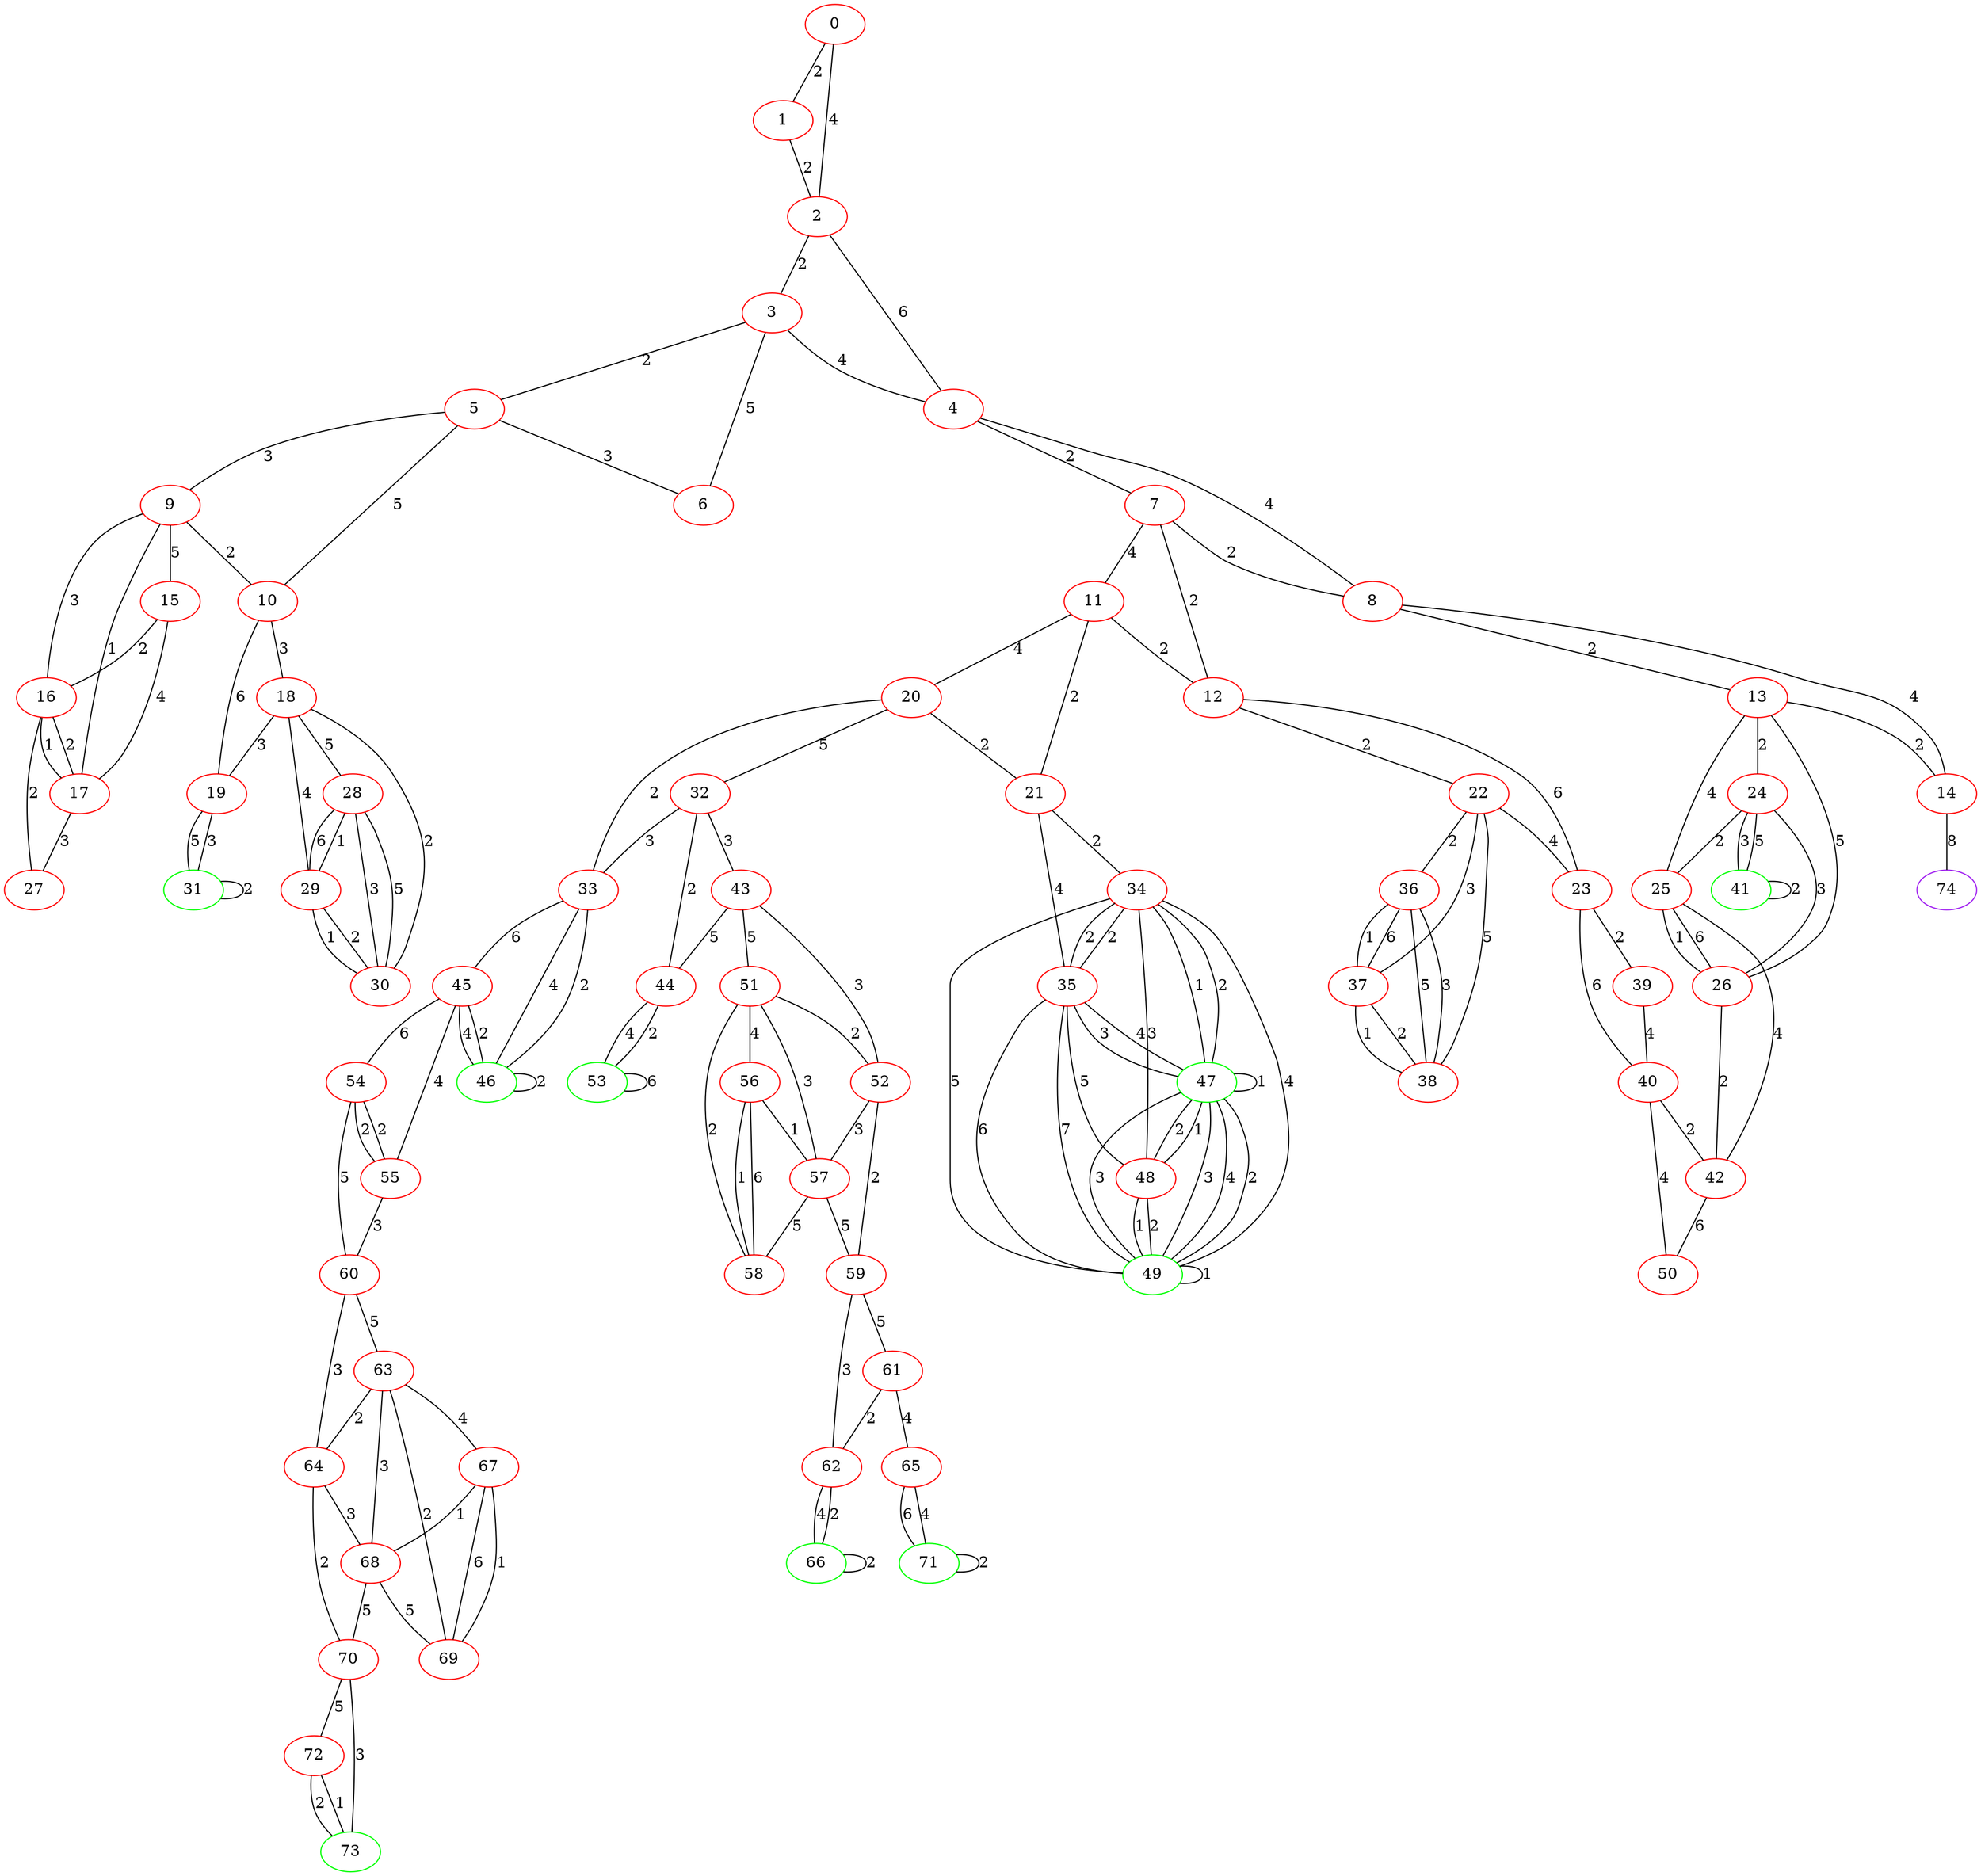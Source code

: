 graph "" {
0 [color=red, weight=1];
1 [color=red, weight=1];
2 [color=red, weight=1];
3 [color=red, weight=1];
4 [color=red, weight=1];
5 [color=red, weight=1];
6 [color=red, weight=1];
7 [color=red, weight=1];
8 [color=red, weight=1];
9 [color=red, weight=1];
10 [color=red, weight=1];
11 [color=red, weight=1];
12 [color=red, weight=1];
13 [color=red, weight=1];
14 [color=red, weight=1];
15 [color=red, weight=1];
16 [color=red, weight=1];
17 [color=red, weight=1];
18 [color=red, weight=1];
19 [color=red, weight=1];
20 [color=red, weight=1];
21 [color=red, weight=1];
22 [color=red, weight=1];
23 [color=red, weight=1];
24 [color=red, weight=1];
25 [color=red, weight=1];
26 [color=red, weight=1];
27 [color=red, weight=1];
28 [color=red, weight=1];
29 [color=red, weight=1];
30 [color=red, weight=1];
31 [color=green, weight=2];
32 [color=red, weight=1];
33 [color=red, weight=1];
34 [color=red, weight=1];
35 [color=red, weight=1];
36 [color=red, weight=1];
37 [color=red, weight=1];
38 [color=red, weight=1];
39 [color=red, weight=1];
40 [color=red, weight=1];
41 [color=green, weight=2];
42 [color=red, weight=1];
43 [color=red, weight=1];
44 [color=red, weight=1];
45 [color=red, weight=1];
46 [color=green, weight=2];
47 [color=green, weight=2];
48 [color=red, weight=1];
49 [color=green, weight=2];
50 [color=red, weight=1];
51 [color=red, weight=1];
52 [color=red, weight=1];
53 [color=green, weight=2];
54 [color=red, weight=1];
55 [color=red, weight=1];
56 [color=red, weight=1];
57 [color=red, weight=1];
58 [color=red, weight=1];
59 [color=red, weight=1];
60 [color=red, weight=1];
61 [color=red, weight=1];
62 [color=red, weight=1];
63 [color=red, weight=1];
64 [color=red, weight=1];
65 [color=red, weight=1];
66 [color=green, weight=2];
67 [color=red, weight=1];
68 [color=red, weight=1];
69 [color=red, weight=1];
70 [color=red, weight=1];
71 [color=green, weight=2];
72 [color=red, weight=1];
73 [color=green, weight=2];
74 [color=purple, weight=4];
0 -- 1  [key=0, label=2];
0 -- 2  [key=0, label=4];
1 -- 2  [key=0, label=2];
2 -- 3  [key=0, label=2];
2 -- 4  [key=0, label=6];
3 -- 4  [key=0, label=4];
3 -- 5  [key=0, label=2];
3 -- 6  [key=0, label=5];
4 -- 8  [key=0, label=4];
4 -- 7  [key=0, label=2];
5 -- 9  [key=0, label=3];
5 -- 10  [key=0, label=5];
5 -- 6  [key=0, label=3];
7 -- 8  [key=0, label=2];
7 -- 11  [key=0, label=4];
7 -- 12  [key=0, label=2];
8 -- 13  [key=0, label=2];
8 -- 14  [key=0, label=4];
9 -- 16  [key=0, label=3];
9 -- 17  [key=0, label=1];
9 -- 10  [key=0, label=2];
9 -- 15  [key=0, label=5];
10 -- 18  [key=0, label=3];
10 -- 19  [key=0, label=6];
11 -- 12  [key=0, label=2];
11 -- 20  [key=0, label=4];
11 -- 21  [key=0, label=2];
12 -- 22  [key=0, label=2];
12 -- 23  [key=0, label=6];
13 -- 24  [key=0, label=2];
13 -- 25  [key=0, label=4];
13 -- 26  [key=0, label=5];
13 -- 14  [key=0, label=2];
14 -- 74  [key=0, label=8];
15 -- 16  [key=0, label=2];
15 -- 17  [key=0, label=4];
16 -- 17  [key=0, label=1];
16 -- 17  [key=1, label=2];
16 -- 27  [key=0, label=2];
17 -- 27  [key=0, label=3];
18 -- 19  [key=0, label=3];
18 -- 28  [key=0, label=5];
18 -- 29  [key=0, label=4];
18 -- 30  [key=0, label=2];
19 -- 31  [key=0, label=3];
19 -- 31  [key=1, label=5];
20 -- 32  [key=0, label=5];
20 -- 33  [key=0, label=2];
20 -- 21  [key=0, label=2];
21 -- 35  [key=0, label=4];
21 -- 34  [key=0, label=2];
22 -- 36  [key=0, label=2];
22 -- 37  [key=0, label=3];
22 -- 38  [key=0, label=5];
22 -- 23  [key=0, label=4];
23 -- 40  [key=0, label=6];
23 -- 39  [key=0, label=2];
24 -- 41  [key=0, label=5];
24 -- 41  [key=1, label=3];
24 -- 26  [key=0, label=3];
24 -- 25  [key=0, label=2];
25 -- 26  [key=0, label=1];
25 -- 26  [key=1, label=6];
25 -- 42  [key=0, label=4];
26 -- 42  [key=0, label=2];
28 -- 29  [key=0, label=1];
28 -- 29  [key=1, label=6];
28 -- 30  [key=0, label=3];
28 -- 30  [key=1, label=5];
29 -- 30  [key=0, label=2];
29 -- 30  [key=1, label=1];
31 -- 31  [key=0, label=2];
32 -- 33  [key=0, label=3];
32 -- 43  [key=0, label=3];
32 -- 44  [key=0, label=2];
33 -- 45  [key=0, label=6];
33 -- 46  [key=0, label=4];
33 -- 46  [key=1, label=2];
34 -- 48  [key=0, label=3];
34 -- 49  [key=0, label=4];
34 -- 49  [key=1, label=5];
34 -- 35  [key=0, label=2];
34 -- 35  [key=1, label=2];
34 -- 47  [key=0, label=1];
34 -- 47  [key=1, label=2];
35 -- 48  [key=0, label=5];
35 -- 49  [key=0, label=6];
35 -- 49  [key=1, label=7];
35 -- 47  [key=0, label=3];
35 -- 47  [key=1, label=4];
36 -- 37  [key=0, label=6];
36 -- 37  [key=1, label=1];
36 -- 38  [key=0, label=5];
36 -- 38  [key=1, label=3];
37 -- 38  [key=0, label=1];
37 -- 38  [key=1, label=2];
39 -- 40  [key=0, label=4];
40 -- 42  [key=0, label=2];
40 -- 50  [key=0, label=4];
41 -- 41  [key=0, label=2];
42 -- 50  [key=0, label=6];
43 -- 52  [key=0, label=3];
43 -- 51  [key=0, label=5];
43 -- 44  [key=0, label=5];
44 -- 53  [key=0, label=2];
44 -- 53  [key=1, label=4];
45 -- 54  [key=0, label=6];
45 -- 46  [key=0, label=2];
45 -- 46  [key=1, label=4];
45 -- 55  [key=0, label=4];
46 -- 46  [key=0, label=2];
47 -- 48  [key=0, label=2];
47 -- 48  [key=1, label=1];
47 -- 49  [key=0, label=3];
47 -- 49  [key=1, label=4];
47 -- 49  [key=2, label=2];
47 -- 49  [key=3, label=3];
47 -- 47  [key=0, label=1];
48 -- 49  [key=0, label=1];
48 -- 49  [key=1, label=2];
49 -- 49  [key=0, label=1];
51 -- 56  [key=0, label=4];
51 -- 57  [key=0, label=3];
51 -- 58  [key=0, label=2];
51 -- 52  [key=0, label=2];
52 -- 57  [key=0, label=3];
52 -- 59  [key=0, label=2];
53 -- 53  [key=0, label=6];
54 -- 60  [key=0, label=5];
54 -- 55  [key=0, label=2];
54 -- 55  [key=1, label=2];
55 -- 60  [key=0, label=3];
56 -- 57  [key=0, label=1];
56 -- 58  [key=0, label=6];
56 -- 58  [key=1, label=1];
57 -- 59  [key=0, label=5];
57 -- 58  [key=0, label=5];
59 -- 61  [key=0, label=5];
59 -- 62  [key=0, label=3];
60 -- 64  [key=0, label=3];
60 -- 63  [key=0, label=5];
61 -- 65  [key=0, label=4];
61 -- 62  [key=0, label=2];
62 -- 66  [key=0, label=4];
62 -- 66  [key=1, label=2];
63 -- 64  [key=0, label=2];
63 -- 67  [key=0, label=4];
63 -- 68  [key=0, label=3];
63 -- 69  [key=0, label=2];
64 -- 68  [key=0, label=3];
64 -- 70  [key=0, label=2];
65 -- 71  [key=0, label=6];
65 -- 71  [key=1, label=4];
66 -- 66  [key=0, label=2];
67 -- 68  [key=0, label=1];
67 -- 69  [key=0, label=6];
67 -- 69  [key=1, label=1];
68 -- 69  [key=0, label=5];
68 -- 70  [key=0, label=5];
70 -- 72  [key=0, label=5];
70 -- 73  [key=0, label=3];
71 -- 71  [key=0, label=2];
72 -- 73  [key=0, label=1];
72 -- 73  [key=1, label=2];
}
